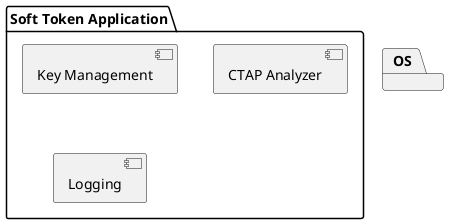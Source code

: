 @startuml

package "Soft Token Application" {
    [Key Management]
    [CTAP Analyzer]
    [Logging]
}

package "OS" {

}

@enduml